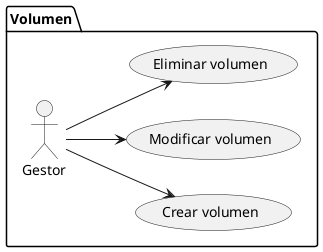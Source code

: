 @startuml Casos de uso Volúmen

left to right direction
package Volumen{
    actor Gestor as gs

    usecase "Crear volumen" as create
    usecase "Modificar volumen" as update
    usecase "Eliminar volumen" as delete
}

gs --> create
gs --> update
gs --> delete

@enduml